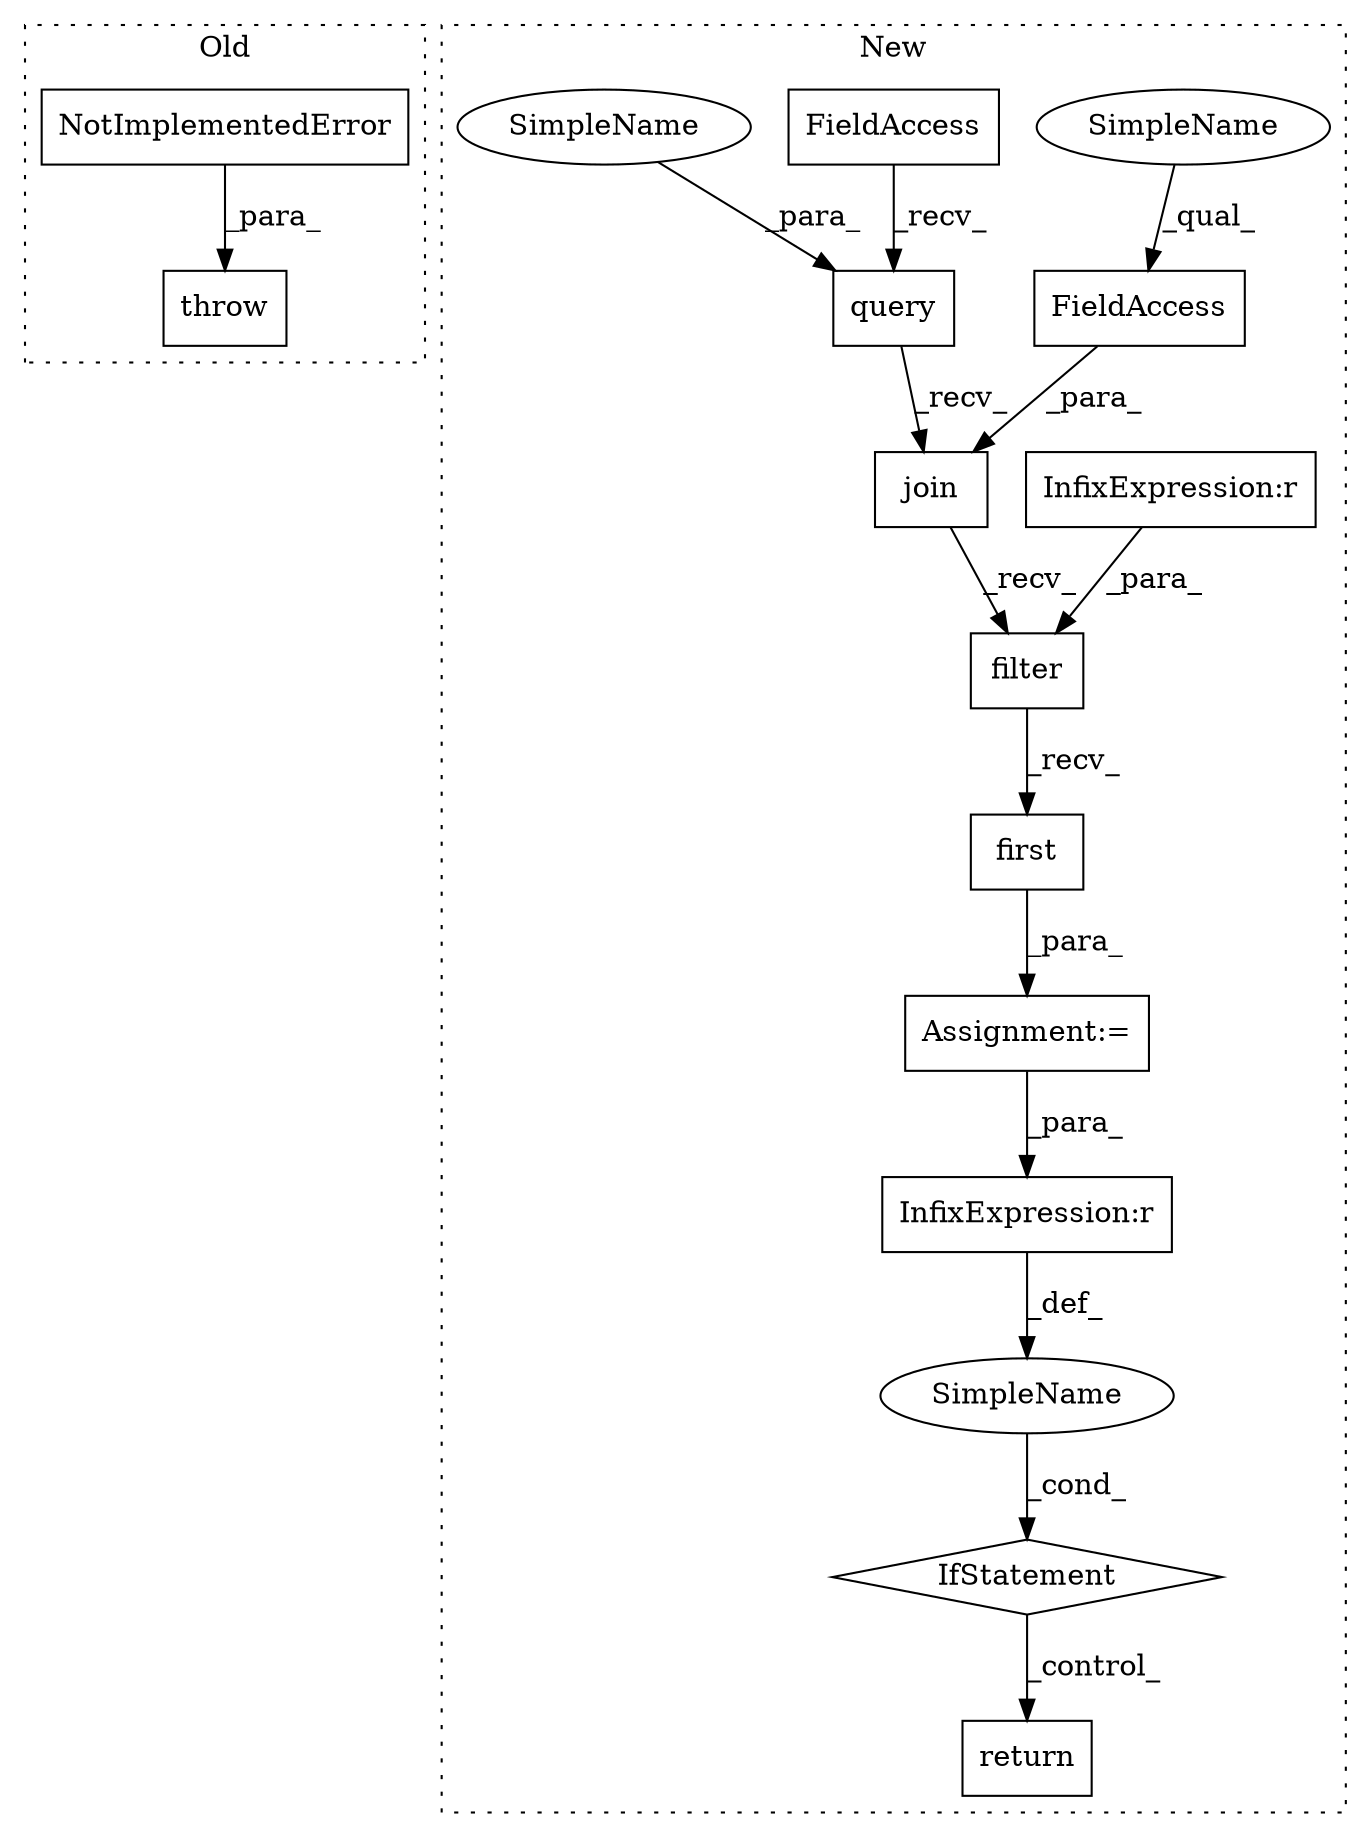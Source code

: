 digraph G {
subgraph cluster0 {
1 [label="NotImplementedError" a="32" s="5000" l="21" shape="box"];
13 [label="throw" a="53" s="4994" l="6" shape="box"];
label = "Old";
style="dotted";
}
subgraph cluster1 {
2 [label="first" a="32" s="9183" l="7" shape="box"];
3 [label="IfStatement" a="25" s="9196,9212" l="4,2" shape="diamond"];
4 [label="SimpleName" a="42" s="" l="" shape="ellipse"];
5 [label="return" a="41" s="9472" l="7" shape="box"];
6 [label="join" a="32" s="9135,9151" l="5,1" shape="box"];
7 [label="FieldAccess" a="22" s="9140" l="11" shape="box"];
8 [label="query" a="32" s="9122,9133" l="6,1" shape="box"];
9 [label="FieldAccess" a="22" s="9109" l="12" shape="box"];
10 [label="filter" a="32" s="9153,9181" l="7,1" shape="box"];
11 [label="InfixExpression:r" a="27" s="9170" l="4" shape="box"];
12 [label="InfixExpression:r" a="27" s="9204" l="4" shape="box"];
14 [label="Assignment:=" a="7" s="9108" l="1" shape="box"];
15 [label="SimpleName" a="42" s="9140" l="5" shape="ellipse"];
16 [label="SimpleName" a="42" s="9128" l="5" shape="ellipse"];
label = "New";
style="dotted";
}
1 -> 13 [label="_para_"];
2 -> 14 [label="_para_"];
3 -> 5 [label="_control_"];
4 -> 3 [label="_cond_"];
6 -> 10 [label="_recv_"];
7 -> 6 [label="_para_"];
8 -> 6 [label="_recv_"];
9 -> 8 [label="_recv_"];
10 -> 2 [label="_recv_"];
11 -> 10 [label="_para_"];
12 -> 4 [label="_def_"];
14 -> 12 [label="_para_"];
15 -> 7 [label="_qual_"];
16 -> 8 [label="_para_"];
}